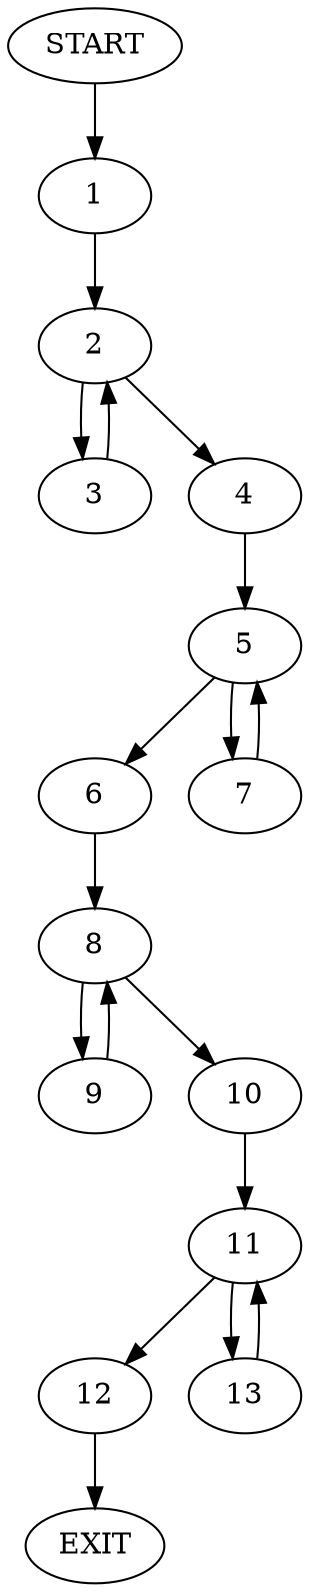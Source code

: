 digraph {
0 [label="START"]
14 [label="EXIT"]
0 -> 1
1 -> 2
2 -> 3
2 -> 4
4 -> 5
3 -> 2
5 -> 6
5 -> 7
6 -> 8
7 -> 5
8 -> 9
8 -> 10
10 -> 11
9 -> 8
11 -> 12
11 -> 13
12 -> 14
13 -> 11
}
